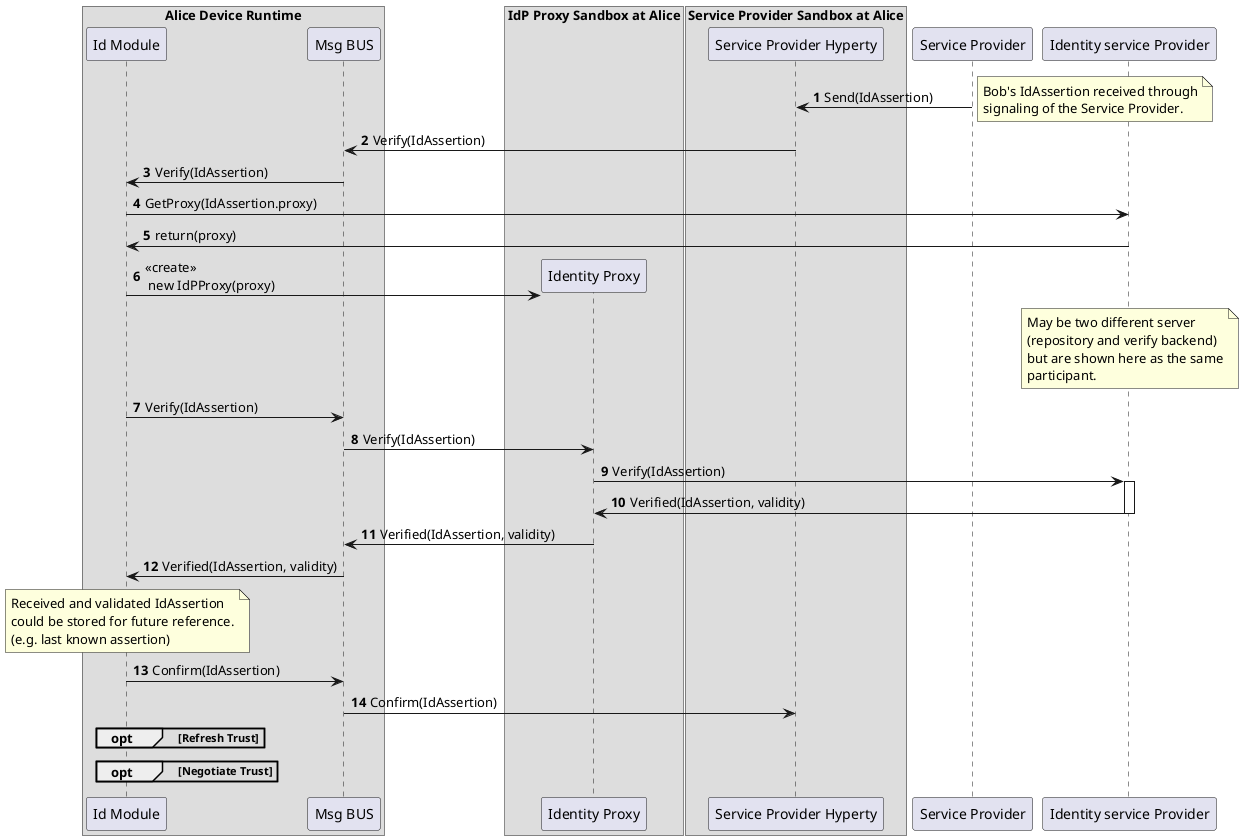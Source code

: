 @startuml "user-identity-assertion.png"
autonumber

box "Alice Device Runtime"
        participant "Id Module" as runtime
        participant "Msg BUS" as msgbus
end box
box "IdP Proxy Sandbox at Alice"
        participant "Identity Proxy" as idpproxy
end box
box "Service Provider Sandbox at Alice"
        participant "Service Provider Hyperty" as hyperty
end box
participant "Service Provider" as backend
participant "Identity service Provider" as idp

backend  -> hyperty     : Send(IdAssertion)
note right
        Bob's IdAssertion received through
        signaling of the Service Provider.
end note

hyperty  -> msgbus      : Verify(IdAssertion)
msgbus   -> runtime     : Verify(IdAssertion)
runtime  -> idp         : GetProxy(IdAssertion.proxy)
idp      -> runtime     : return(proxy)
create idpproxy
runtime  -> idpproxy    : <<create>>\n new IdPProxy(proxy)

note over idp
        May be two different server
        (repository and verify backend)
        but are shown here as the same
        participant.
end note

runtime  -> msgbus      : Verify(IdAssertion)
msgbus   -> idpproxy    : Verify(IdAssertion)
idpproxy -> idp         : Verify(IdAssertion)
activate idp
idp      -> idpproxy    : Verified(IdAssertion, validity)
deactivate idp
idpproxy -> msgbus      : Verified(IdAssertion, validity)
msgbus   -> runtime     : Verified(IdAssertion, validity)
note over runtime
        Received and validated IdAssertion
        could be stored for future reference.
        (e.g. last known assertion)
end note

runtime  -> msgbus      : Confirm(IdAssertion)
msgbus   -> hyperty     : Confirm(IdAssertion)

opt Refresh Trust
end

opt Negotiate Trust
end


@enduml
